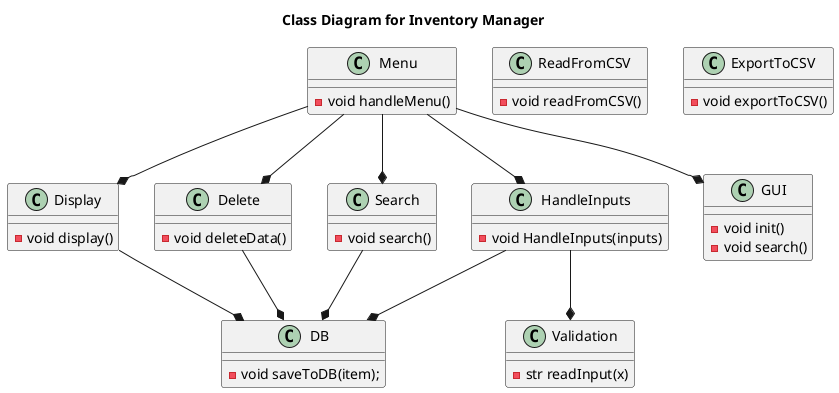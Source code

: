 @startuml

title Class Diagram for Inventory Manager

class DB {
    - void saveToDB(item);
}

class Validation {
    - str readInput(x)
}

class HandleInputs {
    - void HandleInputs(inputs)
}

class Display {
  
    - void display()    
}

class Delete {
    - void deleteData()
}

class Search {
    - void search()
}

class Menu{
    - void handleMenu()
}

class GUI {
    - void init()
    - void search()
}

class ReadFromCSV
{
    - void readFromCSV()

}

class ExportToCSV
{
    - void exportToCSV()
}

Menu --* GUI
Menu --* Display
Menu --* Search
Menu --* Delete
Menu --* HandleInputs
HandleInputs --* Validation
HandleInputs --* DB
Search --* DB
Delete --* DB
Display --* DB


@enduml